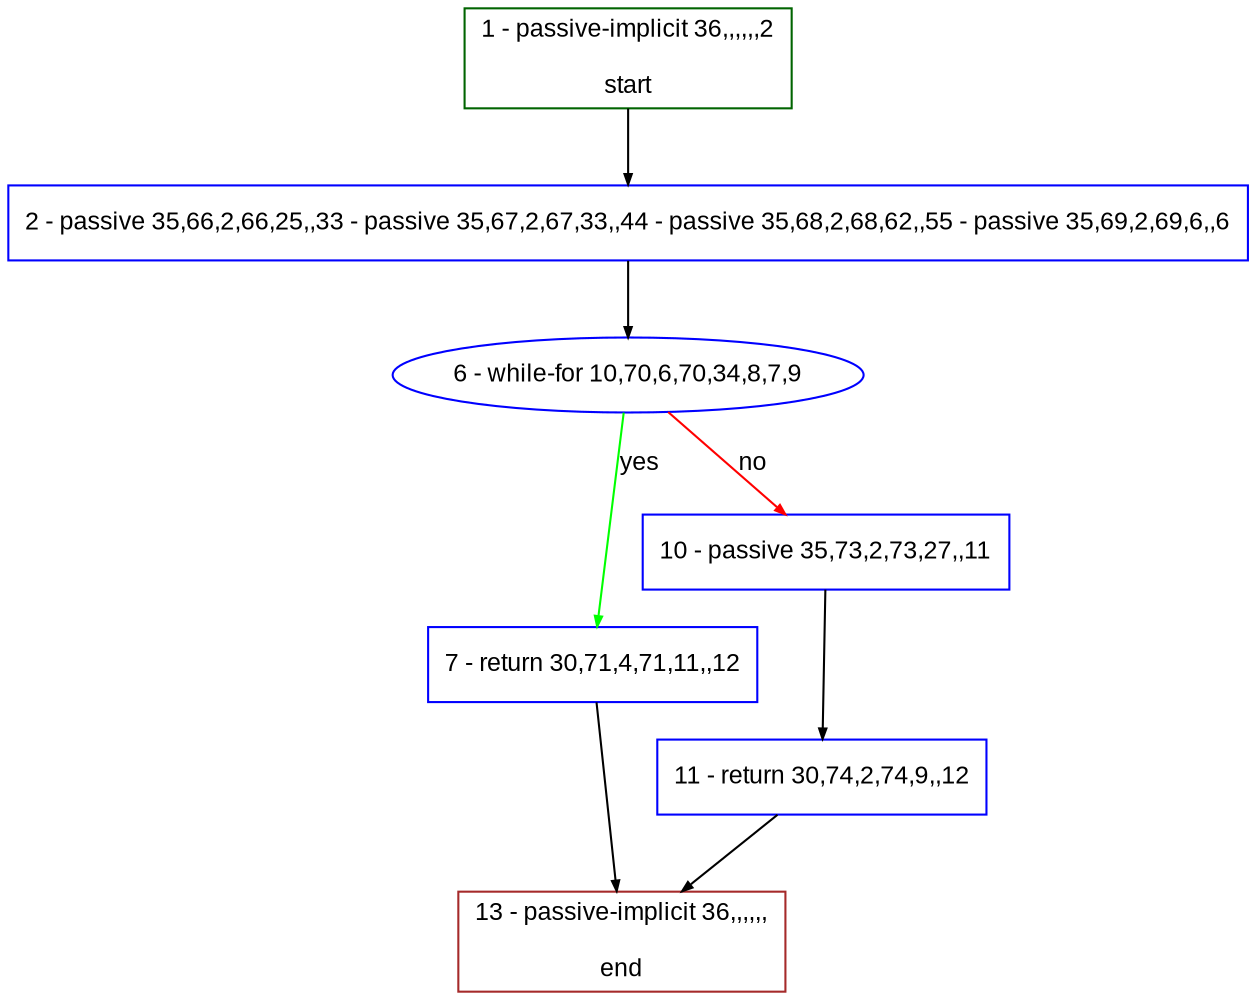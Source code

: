 digraph "" {
  graph [pack="true", label="", fontsize="12", packmode="clust", fontname="Arial", fillcolor="#FFFFCC", bgcolor="white", style="rounded,filled", compound="true"];
  node [node_initialized="no", label="", color="grey", fontsize="12", fillcolor="white", fontname="Arial", style="filled", shape="rectangle", compound="true", fixedsize="false"];
  edge [fontcolor="black", arrowhead="normal", arrowtail="none", arrowsize="0.5", ltail="", label="", color="black", fontsize="12", lhead="", fontname="Arial", dir="forward", compound="true"];
  __N1 [label="2 - passive 35,66,2,66,25,,33 - passive 35,67,2,67,33,,44 - passive 35,68,2,68,62,,55 - passive 35,69,2,69,6,,6", color="#0000ff", fillcolor="#ffffff", style="filled", shape="box"];
  __N2 [label="1 - passive-implicit 36,,,,,,2\n\nstart", color="#006400", fillcolor="#ffffff", style="filled", shape="box"];
  __N3 [label="6 - while-for 10,70,6,70,34,8,7,9", color="#0000ff", fillcolor="#ffffff", style="filled", shape="oval"];
  __N4 [label="7 - return 30,71,4,71,11,,12", color="#0000ff", fillcolor="#ffffff", style="filled", shape="box"];
  __N5 [label="10 - passive 35,73,2,73,27,,11", color="#0000ff", fillcolor="#ffffff", style="filled", shape="box"];
  __N6 [label="13 - passive-implicit 36,,,,,,\n\nend", color="#a52a2a", fillcolor="#ffffff", style="filled", shape="box"];
  __N7 [label="11 - return 30,74,2,74,9,,12", color="#0000ff", fillcolor="#ffffff", style="filled", shape="box"];
  __N2 -> __N1 [arrowhead="normal", arrowtail="none", color="#000000", label="", dir="forward"];
  __N1 -> __N3 [arrowhead="normal", arrowtail="none", color="#000000", label="", dir="forward"];
  __N3 -> __N4 [arrowhead="normal", arrowtail="none", color="#00ff00", label="yes", dir="forward"];
  __N3 -> __N5 [arrowhead="normal", arrowtail="none", color="#ff0000", label="no", dir="forward"];
  __N4 -> __N6 [arrowhead="normal", arrowtail="none", color="#000000", label="", dir="forward"];
  __N5 -> __N7 [arrowhead="normal", arrowtail="none", color="#000000", label="", dir="forward"];
  __N7 -> __N6 [arrowhead="normal", arrowtail="none", color="#000000", label="", dir="forward"];
}
